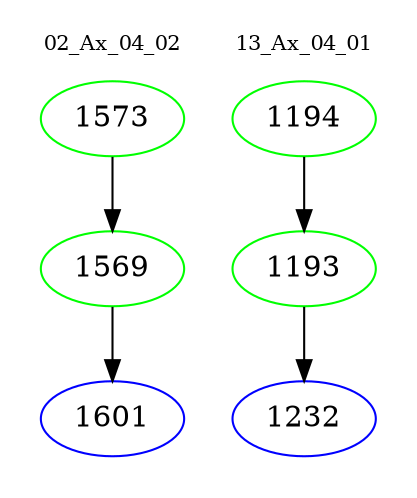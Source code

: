 digraph{
subgraph cluster_0 {
color = white
label = "02_Ax_04_02";
fontsize=10;
T0_1573 [label="1573", color="green"]
T0_1573 -> T0_1569 [color="black"]
T0_1569 [label="1569", color="green"]
T0_1569 -> T0_1601 [color="black"]
T0_1601 [label="1601", color="blue"]
}
subgraph cluster_1 {
color = white
label = "13_Ax_04_01";
fontsize=10;
T1_1194 [label="1194", color="green"]
T1_1194 -> T1_1193 [color="black"]
T1_1193 [label="1193", color="green"]
T1_1193 -> T1_1232 [color="black"]
T1_1232 [label="1232", color="blue"]
}
}

